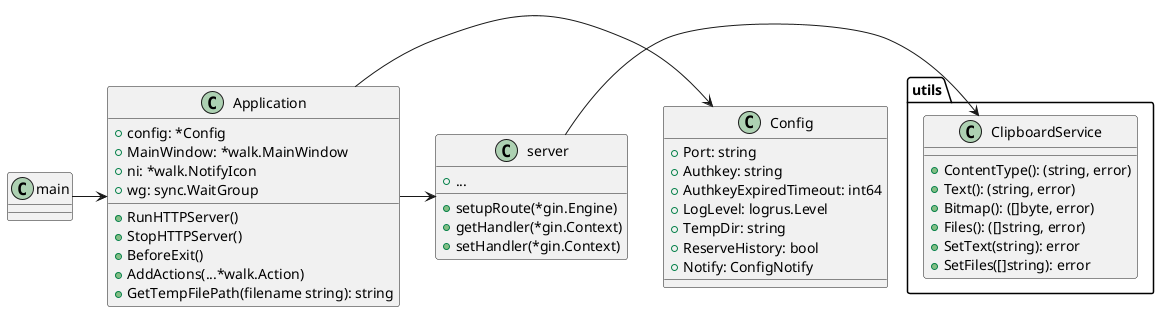 @startuml
class Application {
  +config: *Config
  +MainWindow: *walk.MainWindow
  +ni: *walk.NotifyIcon
  +wg: sync.WaitGroup
  +RunHTTPServer()
  +StopHTTPServer()
  +BeforeExit()
  +AddActions(...*walk.Action)
  +GetTempFilePath(filename string): string
}

class Config {
  +Port: string
  +Authkey: string
  +AuthkeyExpiredTimeout: int64
  +LogLevel: logrus.Level
  +TempDir: string
  +ReserveHistory: bool
  +Notify: ConfigNotify
}

class server {
  +setupRoute(*gin.Engine)
  +getHandler(*gin.Context)
  +setHandler(*gin.Context)
  +...
}

class utils.ClipboardService {
  +ContentType(): (string, error)
  +Text(): (string, error)
  +Bitmap(): ([]byte, error)
  +Files(): ([]string, error)
  +SetText(string): error
  +SetFiles([]string): error
}

Application -> Config
Application -> server
server -> utils.ClipboardService
main -> Application
@enduml
